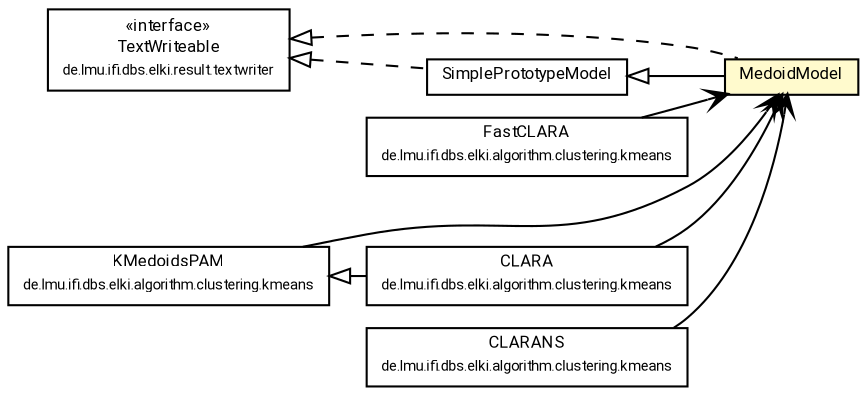 #!/usr/local/bin/dot
#
# Class diagram 
# Generated by UMLGraph version R5_7_2-60-g0e99a6 (http://www.spinellis.gr/umlgraph/)
#

digraph G {
	graph [fontnames="svg"]
	edge [fontname="Roboto",fontsize=7,labelfontname="Roboto",labelfontsize=7,color="black"];
	node [fontname="Roboto",fontcolor="black",fontsize=8,shape=plaintext,margin=0,width=0,height=0];
	nodesep=0.15;
	ranksep=0.25;
	rankdir=LR;
	// de.lmu.ifi.dbs.elki.data.model.MedoidModel
	c6874083 [label=<<table title="de.lmu.ifi.dbs.elki.data.model.MedoidModel" border="0" cellborder="1" cellspacing="0" cellpadding="2" bgcolor="lemonChiffon" href="MedoidModel.html" target="_parent">
		<tr><td><table border="0" cellspacing="0" cellpadding="1">
		<tr><td align="center" balign="center"> <font face="Roboto">MedoidModel</font> </td></tr>
		</table></td></tr>
		</table>>, URL="MedoidModel.html"];
	// de.lmu.ifi.dbs.elki.data.model.SimplePrototypeModel<V>
	c6874086 [label=<<table title="de.lmu.ifi.dbs.elki.data.model.SimplePrototypeModel" border="0" cellborder="1" cellspacing="0" cellpadding="2" href="SimplePrototypeModel.html" target="_parent">
		<tr><td><table border="0" cellspacing="0" cellpadding="1">
		<tr><td align="center" balign="center"> <font face="Roboto">SimplePrototypeModel</font> </td></tr>
		</table></td></tr>
		</table>>, URL="SimplePrototypeModel.html"];
	// de.lmu.ifi.dbs.elki.algorithm.clustering.kmeans.FastCLARA<V>
	c6874306 [label=<<table title="de.lmu.ifi.dbs.elki.algorithm.clustering.kmeans.FastCLARA" border="0" cellborder="1" cellspacing="0" cellpadding="2" href="../../algorithm/clustering/kmeans/FastCLARA.html" target="_parent">
		<tr><td><table border="0" cellspacing="0" cellpadding="1">
		<tr><td align="center" balign="center"> <font face="Roboto">FastCLARA</font> </td></tr>
		<tr><td align="center" balign="center"> <font face="Roboto" point-size="7.0">de.lmu.ifi.dbs.elki.algorithm.clustering.kmeans</font> </td></tr>
		</table></td></tr>
		</table>>, URL="../../algorithm/clustering/kmeans/FastCLARA.html"];
	// de.lmu.ifi.dbs.elki.algorithm.clustering.kmeans.KMedoidsPAM<V>
	c6874353 [label=<<table title="de.lmu.ifi.dbs.elki.algorithm.clustering.kmeans.KMedoidsPAM" border="0" cellborder="1" cellspacing="0" cellpadding="2" href="../../algorithm/clustering/kmeans/KMedoidsPAM.html" target="_parent">
		<tr><td><table border="0" cellspacing="0" cellpadding="1">
		<tr><td align="center" balign="center"> <font face="Roboto">KMedoidsPAM</font> </td></tr>
		<tr><td align="center" balign="center"> <font face="Roboto" point-size="7.0">de.lmu.ifi.dbs.elki.algorithm.clustering.kmeans</font> </td></tr>
		</table></td></tr>
		</table>>, URL="../../algorithm/clustering/kmeans/KMedoidsPAM.html"];
	// de.lmu.ifi.dbs.elki.algorithm.clustering.kmeans.CLARA<V>
	c6874371 [label=<<table title="de.lmu.ifi.dbs.elki.algorithm.clustering.kmeans.CLARA" border="0" cellborder="1" cellspacing="0" cellpadding="2" href="../../algorithm/clustering/kmeans/CLARA.html" target="_parent">
		<tr><td><table border="0" cellspacing="0" cellpadding="1">
		<tr><td align="center" balign="center"> <font face="Roboto">CLARA</font> </td></tr>
		<tr><td align="center" balign="center"> <font face="Roboto" point-size="7.0">de.lmu.ifi.dbs.elki.algorithm.clustering.kmeans</font> </td></tr>
		</table></td></tr>
		</table>>, URL="../../algorithm/clustering/kmeans/CLARA.html"];
	// de.lmu.ifi.dbs.elki.algorithm.clustering.kmeans.CLARANS<V>
	c6874377 [label=<<table title="de.lmu.ifi.dbs.elki.algorithm.clustering.kmeans.CLARANS" border="0" cellborder="1" cellspacing="0" cellpadding="2" href="../../algorithm/clustering/kmeans/CLARANS.html" target="_parent">
		<tr><td><table border="0" cellspacing="0" cellpadding="1">
		<tr><td align="center" balign="center"> <font face="Roboto">CLARANS</font> </td></tr>
		<tr><td align="center" balign="center"> <font face="Roboto" point-size="7.0">de.lmu.ifi.dbs.elki.algorithm.clustering.kmeans</font> </td></tr>
		</table></td></tr>
		</table>>, URL="../../algorithm/clustering/kmeans/CLARANS.html"];
	// de.lmu.ifi.dbs.elki.result.textwriter.TextWriteable
	c6874546 [label=<<table title="de.lmu.ifi.dbs.elki.result.textwriter.TextWriteable" border="0" cellborder="1" cellspacing="0" cellpadding="2" href="../../result/textwriter/TextWriteable.html" target="_parent">
		<tr><td><table border="0" cellspacing="0" cellpadding="1">
		<tr><td align="center" balign="center"> &#171;interface&#187; </td></tr>
		<tr><td align="center" balign="center"> <font face="Roboto">TextWriteable</font> </td></tr>
		<tr><td align="center" balign="center"> <font face="Roboto" point-size="7.0">de.lmu.ifi.dbs.elki.result.textwriter</font> </td></tr>
		</table></td></tr>
		</table>>, URL="../../result/textwriter/TextWriteable.html"];
	// de.lmu.ifi.dbs.elki.data.model.MedoidModel extends de.lmu.ifi.dbs.elki.data.model.SimplePrototypeModel<V>
	c6874086 -> c6874083 [arrowtail=empty,dir=back,weight=10];
	// de.lmu.ifi.dbs.elki.data.model.MedoidModel implements de.lmu.ifi.dbs.elki.result.textwriter.TextWriteable
	c6874546 -> c6874083 [arrowtail=empty,style=dashed,dir=back,weight=9];
	// de.lmu.ifi.dbs.elki.data.model.SimplePrototypeModel<V> implements de.lmu.ifi.dbs.elki.result.textwriter.TextWriteable
	c6874546 -> c6874086 [arrowtail=empty,style=dashed,dir=back,weight=9];
	// de.lmu.ifi.dbs.elki.algorithm.clustering.kmeans.FastCLARA<V> navassoc de.lmu.ifi.dbs.elki.data.model.MedoidModel
	c6874306 -> c6874083 [arrowhead=open,weight=1];
	// de.lmu.ifi.dbs.elki.algorithm.clustering.kmeans.KMedoidsPAM<V> navassoc de.lmu.ifi.dbs.elki.data.model.MedoidModel
	c6874353 -> c6874083 [arrowhead=open,weight=1];
	// de.lmu.ifi.dbs.elki.algorithm.clustering.kmeans.CLARA<V> extends de.lmu.ifi.dbs.elki.algorithm.clustering.kmeans.KMedoidsPAM<V>
	c6874353 -> c6874371 [arrowtail=empty,dir=back,weight=10];
	// de.lmu.ifi.dbs.elki.algorithm.clustering.kmeans.CLARA<V> navassoc de.lmu.ifi.dbs.elki.data.model.MedoidModel
	c6874371 -> c6874083 [arrowhead=open,weight=1];
	// de.lmu.ifi.dbs.elki.algorithm.clustering.kmeans.CLARANS<V> navassoc de.lmu.ifi.dbs.elki.data.model.MedoidModel
	c6874377 -> c6874083 [arrowhead=open,weight=1];
}


